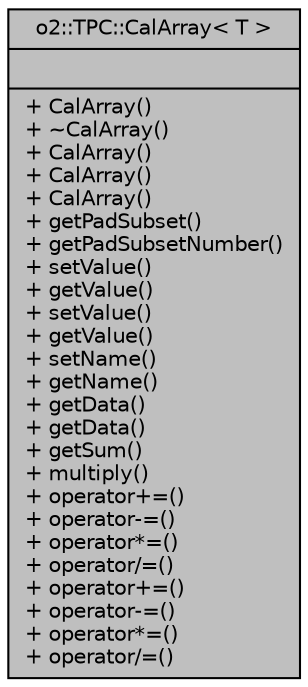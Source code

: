 digraph "o2::TPC::CalArray&lt; T &gt;"
{
 // INTERACTIVE_SVG=YES
  bgcolor="transparent";
  edge [fontname="Helvetica",fontsize="10",labelfontname="Helvetica",labelfontsize="10"];
  node [fontname="Helvetica",fontsize="10",shape=record];
  Node1 [label="{o2::TPC::CalArray\< T \>\n||+ CalArray()\l+ ~CalArray()\l+ CalArray()\l+ CalArray()\l+ CalArray()\l+ getPadSubset()\l+ getPadSubsetNumber()\l+ setValue()\l+ getValue()\l+ setValue()\l+ getValue()\l+ setName()\l+ getName()\l+ getData()\l+ getData()\l+ getSum()\l+ multiply()\l+ operator+=()\l+ operator-=()\l+ operator*=()\l+ operator/=()\l+ operator+=()\l+ operator-=()\l+ operator*=()\l+ operator/=()\l}",height=0.2,width=0.4,color="black", fillcolor="grey75", style="filled" fontcolor="black"];
}
